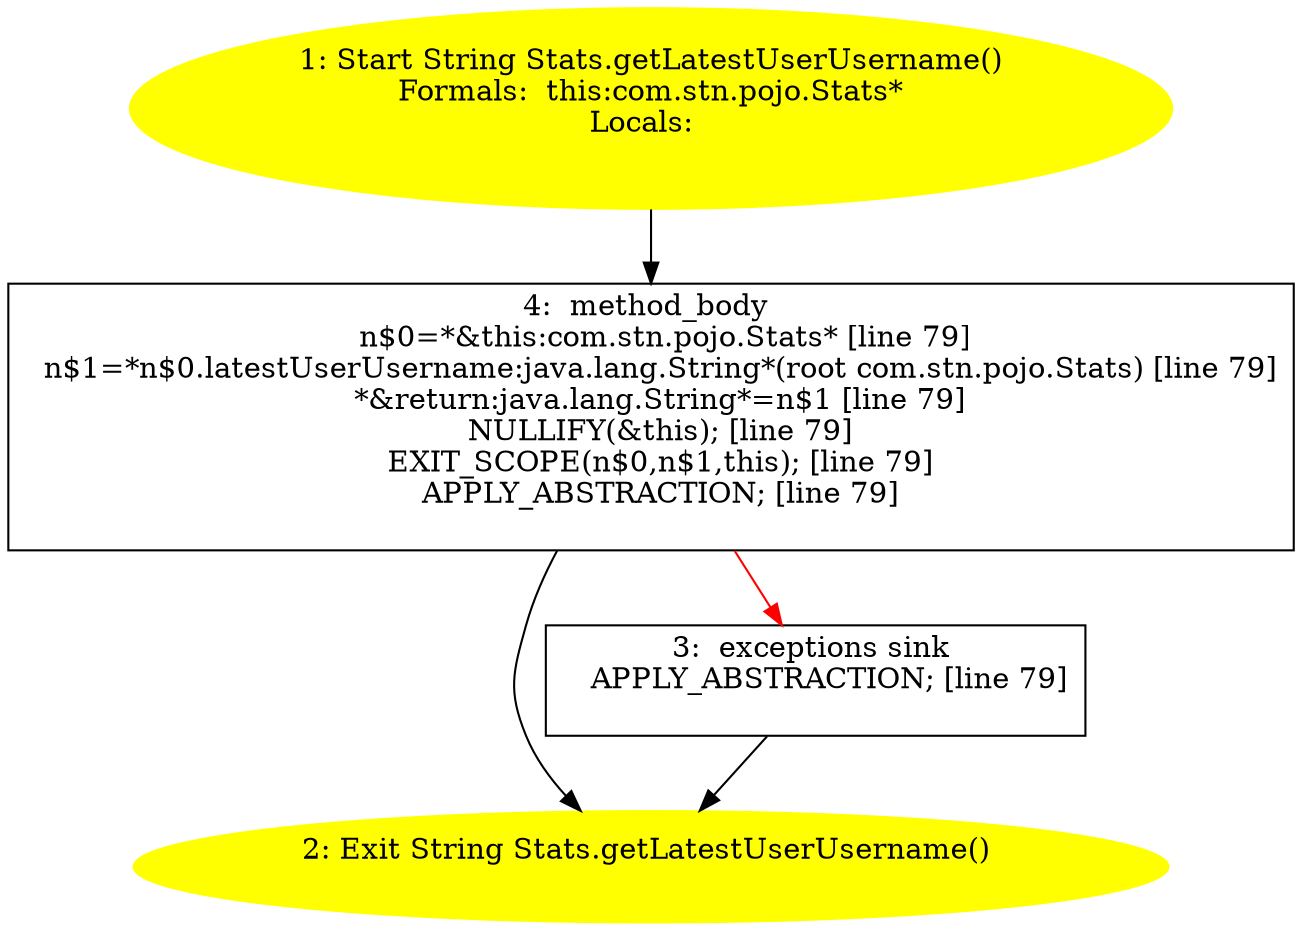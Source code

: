 /* @generated */
digraph cfg {
"com.stn.pojo.Stats.getLatestUserUsername():java.lang.String.a5c73e904f6e11067e7e7758401174d5_1" [label="1: Start String Stats.getLatestUserUsername()\nFormals:  this:com.stn.pojo.Stats*\nLocals:  \n  " color=yellow style=filled]
	

	 "com.stn.pojo.Stats.getLatestUserUsername():java.lang.String.a5c73e904f6e11067e7e7758401174d5_1" -> "com.stn.pojo.Stats.getLatestUserUsername():java.lang.String.a5c73e904f6e11067e7e7758401174d5_4" ;
"com.stn.pojo.Stats.getLatestUserUsername():java.lang.String.a5c73e904f6e11067e7e7758401174d5_2" [label="2: Exit String Stats.getLatestUserUsername() \n  " color=yellow style=filled]
	

"com.stn.pojo.Stats.getLatestUserUsername():java.lang.String.a5c73e904f6e11067e7e7758401174d5_3" [label="3:  exceptions sink \n   APPLY_ABSTRACTION; [line 79]\n " shape="box"]
	

	 "com.stn.pojo.Stats.getLatestUserUsername():java.lang.String.a5c73e904f6e11067e7e7758401174d5_3" -> "com.stn.pojo.Stats.getLatestUserUsername():java.lang.String.a5c73e904f6e11067e7e7758401174d5_2" ;
"com.stn.pojo.Stats.getLatestUserUsername():java.lang.String.a5c73e904f6e11067e7e7758401174d5_4" [label="4:  method_body \n   n$0=*&this:com.stn.pojo.Stats* [line 79]\n  n$1=*n$0.latestUserUsername:java.lang.String*(root com.stn.pojo.Stats) [line 79]\n  *&return:java.lang.String*=n$1 [line 79]\n  NULLIFY(&this); [line 79]\n  EXIT_SCOPE(n$0,n$1,this); [line 79]\n  APPLY_ABSTRACTION; [line 79]\n " shape="box"]
	

	 "com.stn.pojo.Stats.getLatestUserUsername():java.lang.String.a5c73e904f6e11067e7e7758401174d5_4" -> "com.stn.pojo.Stats.getLatestUserUsername():java.lang.String.a5c73e904f6e11067e7e7758401174d5_2" ;
	 "com.stn.pojo.Stats.getLatestUserUsername():java.lang.String.a5c73e904f6e11067e7e7758401174d5_4" -> "com.stn.pojo.Stats.getLatestUserUsername():java.lang.String.a5c73e904f6e11067e7e7758401174d5_3" [color="red" ];
}
